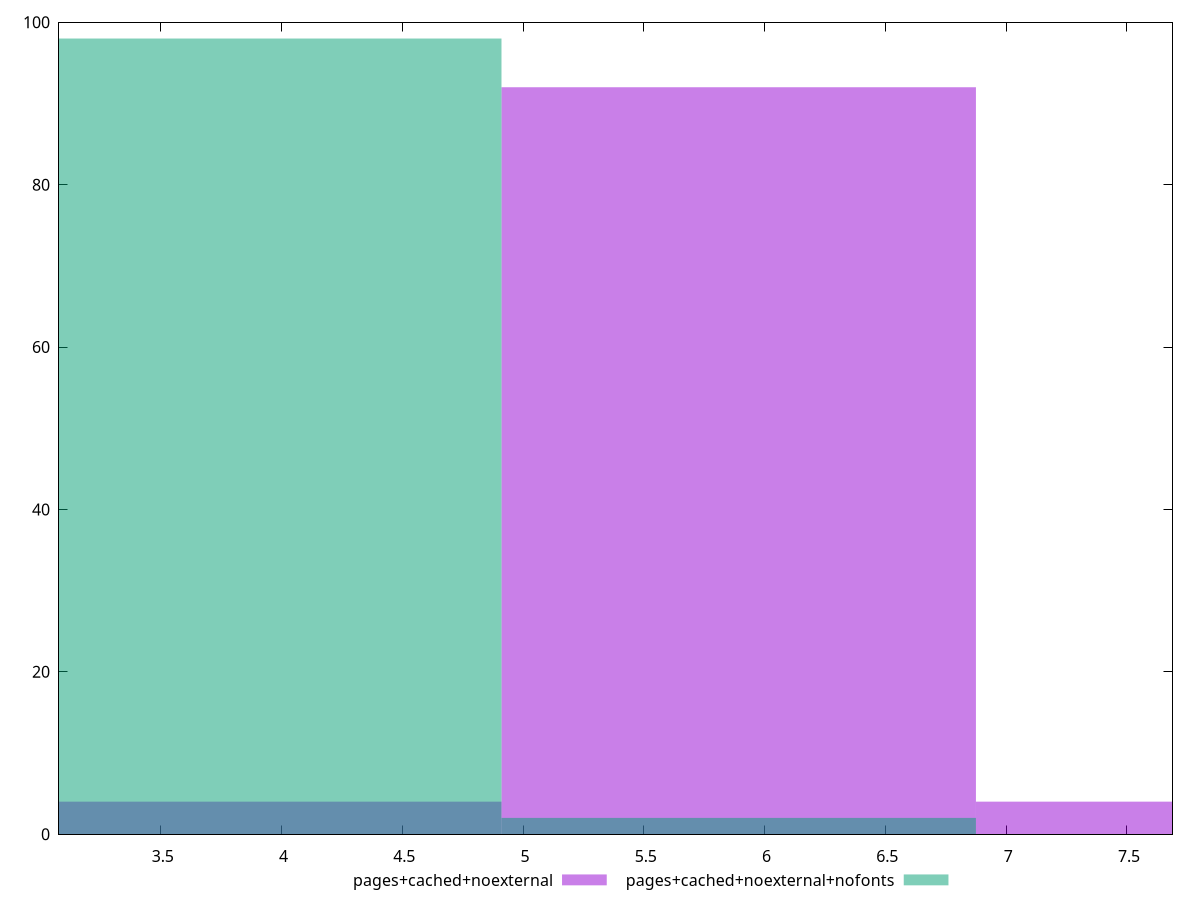 reset

$pagesCachedNoexternal <<EOF
7.857045934499473 4
5.892784450874604 92
3.9285229672497364 4
EOF

$pagesCachedNoexternalNofonts <<EOF
5.892784450874604 2
3.9285229672497364 98
EOF

set key outside below
set boxwidth 1.9642614836248682
set xrange [3.0788:7.6887]
set yrange [0:100]
set style fill transparent solid 0.5 noborder
set terminal svg size 640, 500 enhanced background rgb 'white'
set output "report_00007_2020-12-11T15:55:29.892Z/network-server-latency/comparison/histogram/5_vs_6.svg"

plot $pagesCachedNoexternal title "pages+cached+noexternal" with boxes, \
     $pagesCachedNoexternalNofonts title "pages+cached+noexternal+nofonts" with boxes

reset
